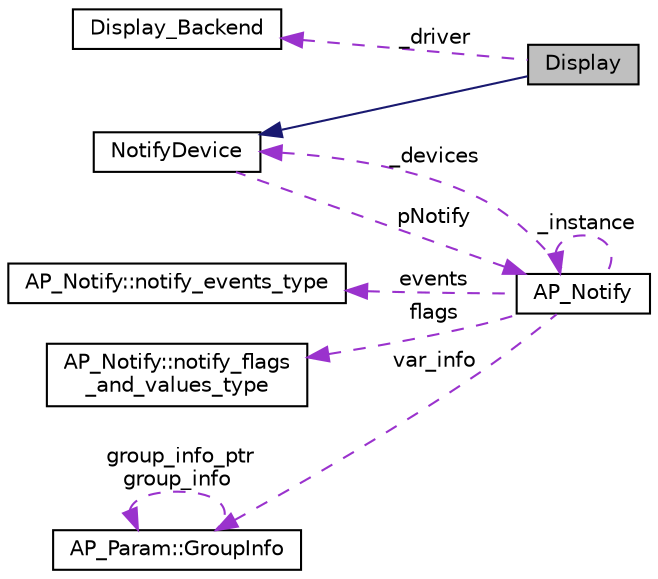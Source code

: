 digraph "Display"
{
 // INTERACTIVE_SVG=YES
  edge [fontname="Helvetica",fontsize="10",labelfontname="Helvetica",labelfontsize="10"];
  node [fontname="Helvetica",fontsize="10",shape=record];
  rankdir="LR";
  Node1 [label="Display",height=0.2,width=0.4,color="black", fillcolor="grey75", style="filled", fontcolor="black"];
  Node2 -> Node1 [dir="back",color="midnightblue",fontsize="10",style="solid",fontname="Helvetica"];
  Node2 [label="NotifyDevice",height=0.2,width=0.4,color="black", fillcolor="white", style="filled",URL="$classNotifyDevice.html"];
  Node3 -> Node2 [dir="back",color="darkorchid3",fontsize="10",style="dashed",label=" pNotify" ,fontname="Helvetica"];
  Node3 [label="AP_Notify",height=0.2,width=0.4,color="black", fillcolor="white", style="filled",URL="$classAP__Notify.html"];
  Node4 -> Node3 [dir="back",color="darkorchid3",fontsize="10",style="dashed",label=" events" ,fontname="Helvetica"];
  Node4 [label="AP_Notify::notify_events_type",height=0.2,width=0.4,color="black", fillcolor="white", style="filled",URL="$structAP__Notify_1_1notify__events__type.html",tooltip="notify_events_type - bitmask of active events. "];
  Node5 -> Node3 [dir="back",color="darkorchid3",fontsize="10",style="dashed",label=" flags" ,fontname="Helvetica"];
  Node5 [label="AP_Notify::notify_flags\l_and_values_type",height=0.2,width=0.4,color="black", fillcolor="white", style="filled",URL="$structAP__Notify_1_1notify__flags__and__values__type.html",tooltip="notify_flags_type - bitmask of notification flags "];
  Node6 -> Node3 [dir="back",color="darkorchid3",fontsize="10",style="dashed",label=" var_info" ,fontname="Helvetica"];
  Node6 [label="AP_Param::GroupInfo",height=0.2,width=0.4,color="black", fillcolor="white", style="filled",URL="$structAP__Param_1_1GroupInfo.html"];
  Node6 -> Node6 [dir="back",color="darkorchid3",fontsize="10",style="dashed",label=" group_info_ptr\ngroup_info" ,fontname="Helvetica"];
  Node2 -> Node3 [dir="back",color="darkorchid3",fontsize="10",style="dashed",label=" _devices" ,fontname="Helvetica"];
  Node3 -> Node3 [dir="back",color="darkorchid3",fontsize="10",style="dashed",label=" _instance" ,fontname="Helvetica"];
  Node7 -> Node1 [dir="back",color="darkorchid3",fontsize="10",style="dashed",label=" _driver" ,fontname="Helvetica"];
  Node7 [label="Display_Backend",height=0.2,width=0.4,color="black", fillcolor="white", style="filled",URL="$classDisplay__Backend.html"];
}
